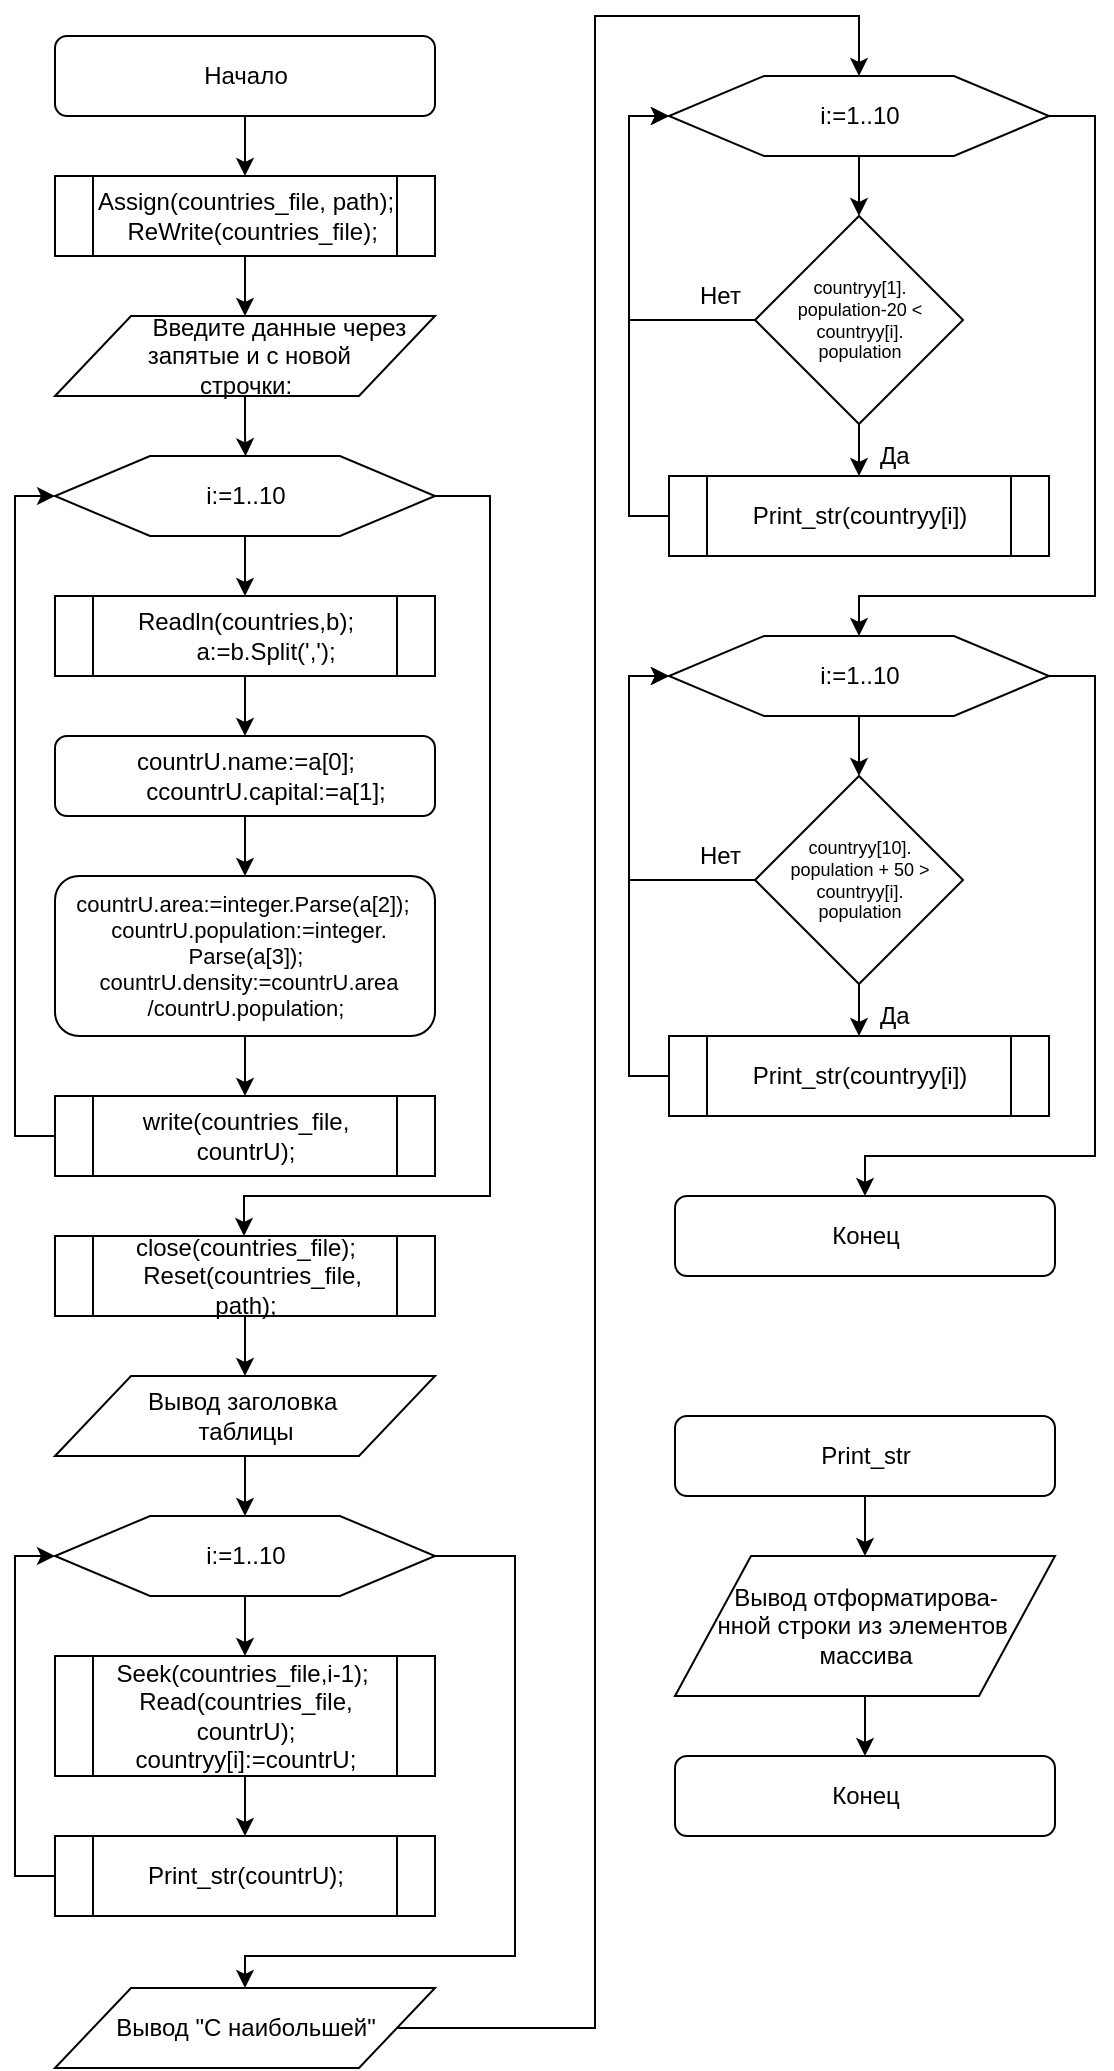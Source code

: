 <mxfile version="12.2.8" pages="1"><diagram id="uEKd1bKO2W12qdS3lmsV" name="Page-1"><mxGraphModel dx="1117" dy="999" grid="1" gridSize="10" guides="1" tooltips="1" connect="1" arrows="1" fold="1" page="1" pageScale="1" pageWidth="826" pageHeight="1169" math="0" shadow="0"><root><mxCell id="0"/><mxCell id="1" parent="0"/><mxCell id="1l5G_LiI9-MiY29V7-kR-7" style="edgeStyle=orthogonalEdgeStyle;rounded=0;orthogonalLoop=1;jettySize=auto;html=1;" edge="1" parent="1" source="kkYclSk8KQMGGhpeGAz3-1" target="1l5G_LiI9-MiY29V7-kR-5"><mxGeometry relative="1" as="geometry"/></mxCell><mxCell id="kkYclSk8KQMGGhpeGAz3-1" value="Начало" style="rounded=1;whiteSpace=wrap;html=1;" parent="1" vertex="1"><mxGeometry x="162.5" y="87" width="190" height="40" as="geometry"/></mxCell><mxCell id="kkYclSk8KQMGGhpeGAz3-4" style="edgeStyle=orthogonalEdgeStyle;rounded=0;orthogonalLoop=1;jettySize=auto;html=1;" parent="1" source="kkYclSk8KQMGGhpeGAz3-2" target="kkYclSk8KQMGGhpeGAz3-3" edge="1"><mxGeometry relative="1" as="geometry"/></mxCell><mxCell id="kkYclSk8KQMGGhpeGAz3-2" value="Print_str" style="rounded=1;whiteSpace=wrap;html=1;" parent="1" vertex="1"><mxGeometry x="472.5" y="777" width="190" height="40" as="geometry"/></mxCell><mxCell id="kkYclSk8KQMGGhpeGAz3-6" style="edgeStyle=orthogonalEdgeStyle;rounded=0;orthogonalLoop=1;jettySize=auto;html=1;entryX=0.5;entryY=0;entryDx=0;entryDy=0;" parent="1" source="kkYclSk8KQMGGhpeGAz3-3" target="kkYclSk8KQMGGhpeGAz3-5" edge="1"><mxGeometry relative="1" as="geometry"/></mxCell><mxCell id="kkYclSk8KQMGGhpeGAz3-3" value="Вывод отформатирова-&lt;br&gt;нной строки из элементов&amp;nbsp;&lt;br&gt;массива" style="shape=parallelogram;perimeter=parallelogramPerimeter;whiteSpace=wrap;html=1;" parent="1" vertex="1"><mxGeometry x="472.5" y="847" width="190" height="70" as="geometry"/></mxCell><mxCell id="kkYclSk8KQMGGhpeGAz3-5" value="Конец" style="rounded=1;whiteSpace=wrap;html=1;" parent="1" vertex="1"><mxGeometry x="472.5" y="947" width="190" height="40" as="geometry"/></mxCell><mxCell id="1l5G_LiI9-MiY29V7-kR-21" style="edgeStyle=orthogonalEdgeStyle;rounded=0;orthogonalLoop=1;jettySize=auto;html=1;entryX=0.5;entryY=0;entryDx=0;entryDy=0;" edge="1" parent="1" source="kkYclSk8KQMGGhpeGAz3-7" target="kkYclSk8KQMGGhpeGAz3-11"><mxGeometry relative="1" as="geometry"/></mxCell><mxCell id="kkYclSk8KQMGGhpeGAz3-7" value="&lt;div&gt;close(countries_file);&lt;/div&gt;&lt;div&gt;&amp;nbsp; Reset(countries_file, path);&lt;/div&gt;" style="shape=process;whiteSpace=wrap;html=1;backgroundOutline=1;" parent="1" vertex="1"><mxGeometry x="162.5" y="687" width="190" height="40" as="geometry"/></mxCell><mxCell id="1l5G_LiI9-MiY29V7-kR-31" style="edgeStyle=orthogonalEdgeStyle;rounded=0;orthogonalLoop=1;jettySize=auto;html=1;entryX=0.5;entryY=0;entryDx=0;entryDy=0;fontSize=9;" edge="1" parent="1" source="kkYclSk8KQMGGhpeGAz3-9" target="1l5G_LiI9-MiY29V7-kR-30"><mxGeometry relative="1" as="geometry"/></mxCell><mxCell id="1l5G_LiI9-MiY29V7-kR-35" style="edgeStyle=orthogonalEdgeStyle;rounded=0;orthogonalLoop=1;jettySize=auto;html=1;entryX=0;entryY=0.5;entryDx=0;entryDy=0;fontSize=9;" edge="1" parent="1" source="kkYclSk8KQMGGhpeGAz3-9" target="kkYclSk8KQMGGhpeGAz3-27"><mxGeometry relative="1" as="geometry"><Array as="points"><mxPoint x="449.5" y="229"/><mxPoint x="449.5" y="127"/></Array></mxGeometry></mxCell><mxCell id="kkYclSk8KQMGGhpeGAz3-9" value="countryy[1].&lt;br&gt;population-20 &amp;lt; countryy[i].&lt;br&gt;population" style="rhombus;whiteSpace=wrap;html=1;fontSize=9;" parent="1" vertex="1"><mxGeometry x="512.5" y="177" width="104" height="104" as="geometry"/></mxCell><mxCell id="kkYclSk8KQMGGhpeGAz3-18" style="edgeStyle=orthogonalEdgeStyle;rounded=0;orthogonalLoop=1;jettySize=auto;html=1;fontSize=10;" parent="1" target="kkYclSk8KQMGGhpeGAz3-14" edge="1"><mxGeometry relative="1" as="geometry"><mxPoint x="215.286" y="500" as="sourcePoint"/></mxGeometry></mxCell><mxCell id="1l5G_LiI9-MiY29V7-kR-23" style="edgeStyle=orthogonalEdgeStyle;rounded=0;orthogonalLoop=1;jettySize=auto;html=1;" edge="1" parent="1" source="kkYclSk8KQMGGhpeGAz3-11" target="kkYclSk8KQMGGhpeGAz3-13"><mxGeometry relative="1" as="geometry"/></mxCell><mxCell id="kkYclSk8KQMGGhpeGAz3-11" value="Вывод заголовка&amp;nbsp;&lt;br&gt;таблицы" style="shape=parallelogram;perimeter=parallelogramPerimeter;whiteSpace=wrap;html=1;" parent="1" vertex="1"><mxGeometry x="162.5" y="757" width="190" height="40" as="geometry"/></mxCell><mxCell id="1l5G_LiI9-MiY29V7-kR-24" style="edgeStyle=orthogonalEdgeStyle;rounded=0;orthogonalLoop=1;jettySize=auto;html=1;entryX=0.5;entryY=0;entryDx=0;entryDy=0;" edge="1" parent="1" source="kkYclSk8KQMGGhpeGAz3-13" target="kkYclSk8KQMGGhpeGAz3-20"><mxGeometry relative="1" as="geometry"/></mxCell><mxCell id="1l5G_LiI9-MiY29V7-kR-27" style="edgeStyle=orthogonalEdgeStyle;rounded=0;orthogonalLoop=1;jettySize=auto;html=1;" edge="1" parent="1" source="kkYclSk8KQMGGhpeGAz3-13" target="kkYclSk8KQMGGhpeGAz3-23"><mxGeometry relative="1" as="geometry"><Array as="points"><mxPoint x="392.5" y="847"/><mxPoint x="392.5" y="1047"/><mxPoint x="257.5" y="1047"/></Array></mxGeometry></mxCell><mxCell id="kkYclSk8KQMGGhpeGAz3-13" value="i:=1..10" style="shape=hexagon;perimeter=hexagonPerimeter2;whiteSpace=wrap;html=1;" parent="1" vertex="1"><mxGeometry x="162.5" y="827" width="190" height="40" as="geometry"/></mxCell><mxCell id="kkYclSk8KQMGGhpeGAz3-17" style="edgeStyle=orthogonalEdgeStyle;rounded=0;orthogonalLoop=1;jettySize=auto;html=1;fontSize=10;" parent="1" target="kkYclSk8KQMGGhpeGAz3-15" edge="1"><mxGeometry relative="1" as="geometry"><mxPoint x="215.286" y="570" as="sourcePoint"/></mxGeometry></mxCell><mxCell id="1l5G_LiI9-MiY29V7-kR-25" style="edgeStyle=orthogonalEdgeStyle;rounded=0;orthogonalLoop=1;jettySize=auto;html=1;entryX=0.5;entryY=0;entryDx=0;entryDy=0;" edge="1" parent="1" source="kkYclSk8KQMGGhpeGAz3-20" target="kkYclSk8KQMGGhpeGAz3-35"><mxGeometry relative="1" as="geometry"/></mxCell><mxCell id="kkYclSk8KQMGGhpeGAz3-20" value="&lt;div&gt;Seek(countries_file,i-1);&lt;span&gt;&amp;nbsp; Read(countries_file, countrU);&lt;/span&gt;&lt;/div&gt;&lt;div&gt;&lt;span&gt;countryy[i]:=countrU;&lt;br&gt;&lt;/span&gt;&lt;/div&gt;" style="shape=process;whiteSpace=wrap;html=1;backgroundOutline=1;" parent="1" vertex="1"><mxGeometry x="162.5" y="897" width="190" height="60" as="geometry"/></mxCell><mxCell id="1l5G_LiI9-MiY29V7-kR-28" style="edgeStyle=orthogonalEdgeStyle;rounded=0;orthogonalLoop=1;jettySize=auto;html=1;entryX=0.5;entryY=0;entryDx=0;entryDy=0;" edge="1" parent="1" source="kkYclSk8KQMGGhpeGAz3-23" target="kkYclSk8KQMGGhpeGAz3-27"><mxGeometry relative="1" as="geometry"><Array as="points"><mxPoint x="432.5" y="1083"/><mxPoint x="432.5" y="77"/><mxPoint x="564.5" y="77"/></Array></mxGeometry></mxCell><mxCell id="kkYclSk8KQMGGhpeGAz3-23" value="Вывод &quot;С наибольшей&quot;" style="shape=parallelogram;perimeter=parallelogramPerimeter;whiteSpace=wrap;html=1;" parent="1" vertex="1"><mxGeometry x="162.5" y="1063" width="190" height="40" as="geometry"/></mxCell><mxCell id="1l5G_LiI9-MiY29V7-kR-29" style="edgeStyle=orthogonalEdgeStyle;rounded=0;orthogonalLoop=1;jettySize=auto;html=1;fontSize=9;" edge="1" parent="1" source="kkYclSk8KQMGGhpeGAz3-27" target="kkYclSk8KQMGGhpeGAz3-9"><mxGeometry relative="1" as="geometry"/></mxCell><mxCell id="1l5G_LiI9-MiY29V7-kR-46" style="edgeStyle=orthogonalEdgeStyle;rounded=0;orthogonalLoop=1;jettySize=auto;html=1;entryX=0.5;entryY=0;entryDx=0;entryDy=0;fontSize=12;" edge="1" parent="1" source="kkYclSk8KQMGGhpeGAz3-27" target="1l5G_LiI9-MiY29V7-kR-41"><mxGeometry relative="1" as="geometry"><Array as="points"><mxPoint x="682.5" y="127"/><mxPoint x="682.5" y="367"/><mxPoint x="564.5" y="367"/></Array></mxGeometry></mxCell><mxCell id="kkYclSk8KQMGGhpeGAz3-27" value="i:=1..10" style="shape=hexagon;perimeter=hexagonPerimeter2;whiteSpace=wrap;html=1;" parent="1" vertex="1"><mxGeometry x="469.5" y="107" width="190" height="40" as="geometry"/></mxCell><mxCell id="1l5G_LiI9-MiY29V7-kR-26" style="edgeStyle=orthogonalEdgeStyle;rounded=0;orthogonalLoop=1;jettySize=auto;html=1;entryX=0;entryY=0.5;entryDx=0;entryDy=0;" edge="1" parent="1" source="kkYclSk8KQMGGhpeGAz3-35" target="kkYclSk8KQMGGhpeGAz3-13"><mxGeometry relative="1" as="geometry"><Array as="points"><mxPoint x="142.5" y="1007"/><mxPoint x="142.5" y="847"/></Array></mxGeometry></mxCell><mxCell id="kkYclSk8KQMGGhpeGAz3-35" value="Print_str(countrU);" style="shape=process;whiteSpace=wrap;html=1;backgroundOutline=1;" parent="1" vertex="1"><mxGeometry x="162.5" y="987" width="190" height="40" as="geometry"/></mxCell><mxCell id="1l5G_LiI9-MiY29V7-kR-11" style="edgeStyle=orthogonalEdgeStyle;rounded=0;orthogonalLoop=1;jettySize=auto;html=1;" edge="1" parent="1" target="1l5G_LiI9-MiY29V7-kR-10"><mxGeometry relative="1" as="geometry"><mxPoint x="257.786" y="337" as="sourcePoint"/></mxGeometry></mxCell><mxCell id="1l5G_LiI9-MiY29V7-kR-16" style="edgeStyle=orthogonalEdgeStyle;rounded=0;orthogonalLoop=1;jettySize=auto;html=1;" edge="1" parent="1" source="1l5G_LiI9-MiY29V7-kR-2" target="1l5G_LiI9-MiY29V7-kR-3"><mxGeometry relative="1" as="geometry"/></mxCell><mxCell id="1l5G_LiI9-MiY29V7-kR-2" value="&lt;div&gt;countrU.name:=a[0];&lt;/div&gt;&lt;div&gt;&amp;nbsp; &amp;nbsp; &amp;nbsp; ccountrU.capital:=a[1];&lt;/div&gt;" style="rounded=1;whiteSpace=wrap;html=1;" vertex="1" parent="1"><mxGeometry x="162.5" y="437" width="190" height="40" as="geometry"/></mxCell><mxCell id="1l5G_LiI9-MiY29V7-kR-17" style="edgeStyle=orthogonalEdgeStyle;rounded=0;orthogonalLoop=1;jettySize=auto;html=1;entryX=0.5;entryY=0;entryDx=0;entryDy=0;" edge="1" parent="1" source="1l5G_LiI9-MiY29V7-kR-3" target="1l5G_LiI9-MiY29V7-kR-4"><mxGeometry relative="1" as="geometry"/></mxCell><mxCell id="1l5G_LiI9-MiY29V7-kR-3" value="&lt;div style=&quot;font-size: 11px&quot;&gt;countrU.area:=integer.Parse(a[2]);&amp;nbsp; &amp;nbsp;countrU.population:=integer.&lt;/div&gt;&lt;div style=&quot;font-size: 11px&quot;&gt;Parse(a[3]);&lt;/div&gt;&lt;div style=&quot;font-size: 11px&quot;&gt;&amp;nbsp;countrU.density:=countrU.area&lt;/div&gt;&lt;div style=&quot;font-size: 11px&quot;&gt;/countrU.population;&lt;/div&gt;" style="rounded=1;whiteSpace=wrap;html=1;fontSize=11;" vertex="1" parent="1"><mxGeometry x="162.5" y="507" width="190" height="80" as="geometry"/></mxCell><mxCell id="1l5G_LiI9-MiY29V7-kR-18" style="edgeStyle=orthogonalEdgeStyle;rounded=0;orthogonalLoop=1;jettySize=auto;html=1;entryX=0;entryY=0.5;entryDx=0;entryDy=0;" edge="1" parent="1" source="1l5G_LiI9-MiY29V7-kR-4" target="1l5G_LiI9-MiY29V7-kR-10"><mxGeometry relative="1" as="geometry"><Array as="points"><mxPoint x="142.5" y="637"/><mxPoint x="142.5" y="317"/></Array></mxGeometry></mxCell><mxCell id="1l5G_LiI9-MiY29V7-kR-4" value="write(countries_file, countrU);" style="shape=process;whiteSpace=wrap;html=1;backgroundOutline=1;" vertex="1" parent="1"><mxGeometry x="162.5" y="617" width="190" height="40" as="geometry"/></mxCell><mxCell id="1l5G_LiI9-MiY29V7-kR-8" style="edgeStyle=orthogonalEdgeStyle;rounded=0;orthogonalLoop=1;jettySize=auto;html=1;entryX=0.5;entryY=0;entryDx=0;entryDy=0;" edge="1" parent="1" source="1l5G_LiI9-MiY29V7-kR-5" target="1l5G_LiI9-MiY29V7-kR-6"><mxGeometry relative="1" as="geometry"/></mxCell><mxCell id="1l5G_LiI9-MiY29V7-kR-5" value="&lt;div&gt;Assign(countries_file, path);&lt;/div&gt;&lt;div&gt;&amp;nbsp; ReWrite(countries_file);&lt;/div&gt;" style="shape=process;whiteSpace=wrap;html=1;backgroundOutline=1;" vertex="1" parent="1"><mxGeometry x="162.5" y="157" width="190" height="40" as="geometry"/></mxCell><mxCell id="1l5G_LiI9-MiY29V7-kR-12" style="edgeStyle=orthogonalEdgeStyle;rounded=0;orthogonalLoop=1;jettySize=auto;html=1;entryX=0.5;entryY=0;entryDx=0;entryDy=0;" edge="1" parent="1" source="1l5G_LiI9-MiY29V7-kR-6"><mxGeometry relative="1" as="geometry"><mxPoint x="257.786" y="297.143" as="targetPoint"/></mxGeometry></mxCell><mxCell id="1l5G_LiI9-MiY29V7-kR-6" value="&amp;nbsp; &amp;nbsp; &amp;nbsp; &amp;nbsp; &amp;nbsp; Введите данные через&lt;br&gt;&amp;nbsp;запятые и с новой &lt;br&gt;строчки:" style="shape=parallelogram;perimeter=parallelogramPerimeter;whiteSpace=wrap;html=1;" vertex="1" parent="1"><mxGeometry x="162.5" y="227" width="190" height="40" as="geometry"/></mxCell><mxCell id="1l5G_LiI9-MiY29V7-kR-14" style="edgeStyle=orthogonalEdgeStyle;rounded=0;orthogonalLoop=1;jettySize=auto;html=1;entryX=0.5;entryY=0;entryDx=0;entryDy=0;" edge="1" parent="1" source="1l5G_LiI9-MiY29V7-kR-10" target="1l5G_LiI9-MiY29V7-kR-13"><mxGeometry relative="1" as="geometry"/></mxCell><mxCell id="1l5G_LiI9-MiY29V7-kR-19" style="edgeStyle=orthogonalEdgeStyle;rounded=0;orthogonalLoop=1;jettySize=auto;html=1;" edge="1" parent="1" source="1l5G_LiI9-MiY29V7-kR-10" target="kkYclSk8KQMGGhpeGAz3-7"><mxGeometry relative="1" as="geometry"><Array as="points"><mxPoint x="380" y="317"/><mxPoint x="380" y="667"/><mxPoint x="257" y="667"/></Array></mxGeometry></mxCell><mxCell id="1l5G_LiI9-MiY29V7-kR-10" value="i:=1..10" style="shape=hexagon;perimeter=hexagonPerimeter2;whiteSpace=wrap;html=1;" vertex="1" parent="1"><mxGeometry x="162.5" y="297" width="190" height="40" as="geometry"/></mxCell><mxCell id="1l5G_LiI9-MiY29V7-kR-15" style="edgeStyle=orthogonalEdgeStyle;rounded=0;orthogonalLoop=1;jettySize=auto;html=1;entryX=0.5;entryY=0;entryDx=0;entryDy=0;" edge="1" parent="1" source="1l5G_LiI9-MiY29V7-kR-13" target="1l5G_LiI9-MiY29V7-kR-2"><mxGeometry relative="1" as="geometry"/></mxCell><mxCell id="1l5G_LiI9-MiY29V7-kR-13" value="&lt;div&gt;Readln(countries,b);&lt;/div&gt;&lt;div&gt;&amp;nbsp; &amp;nbsp; &amp;nbsp; a:=b.Split(',');&lt;/div&gt;" style="shape=process;whiteSpace=wrap;html=1;backgroundOutline=1;" vertex="1" parent="1"><mxGeometry x="162.5" y="367" width="190" height="40" as="geometry"/></mxCell><mxCell id="1l5G_LiI9-MiY29V7-kR-34" style="edgeStyle=orthogonalEdgeStyle;rounded=0;orthogonalLoop=1;jettySize=auto;html=1;entryX=0;entryY=0.5;entryDx=0;entryDy=0;fontSize=9;" edge="1" parent="1" source="1l5G_LiI9-MiY29V7-kR-30" target="kkYclSk8KQMGGhpeGAz3-27"><mxGeometry relative="1" as="geometry"><Array as="points"><mxPoint x="449.5" y="327"/><mxPoint x="449.5" y="127"/></Array></mxGeometry></mxCell><mxCell id="1l5G_LiI9-MiY29V7-kR-30" value="Print_str(countryy[i])" style="shape=process;whiteSpace=wrap;html=1;backgroundOutline=1;fontSize=12;" vertex="1" parent="1"><mxGeometry x="469.5" y="307" width="190" height="40" as="geometry"/></mxCell><mxCell id="1l5G_LiI9-MiY29V7-kR-33" value="Да" style="text;html=1;resizable=0;points=[];autosize=1;align=left;verticalAlign=top;spacingTop=-4;fontSize=12;" vertex="1" parent="1"><mxGeometry x="572.5" y="287" width="30" height="10" as="geometry"/></mxCell><mxCell id="1l5G_LiI9-MiY29V7-kR-36" value="Нет" style="text;html=1;resizable=0;points=[];autosize=1;align=left;verticalAlign=top;spacingTop=-4;fontSize=12;" vertex="1" parent="1"><mxGeometry x="482.5" y="207" width="30" height="10" as="geometry"/></mxCell><mxCell id="1l5G_LiI9-MiY29V7-kR-37" style="edgeStyle=orthogonalEdgeStyle;rounded=0;orthogonalLoop=1;jettySize=auto;html=1;entryX=0.5;entryY=0;entryDx=0;entryDy=0;fontSize=9;" edge="1" source="1l5G_LiI9-MiY29V7-kR-39" target="1l5G_LiI9-MiY29V7-kR-43" parent="1"><mxGeometry relative="1" as="geometry"/></mxCell><mxCell id="1l5G_LiI9-MiY29V7-kR-38" style="edgeStyle=orthogonalEdgeStyle;rounded=0;orthogonalLoop=1;jettySize=auto;html=1;entryX=0;entryY=0.5;entryDx=0;entryDy=0;fontSize=9;" edge="1" source="1l5G_LiI9-MiY29V7-kR-39" target="1l5G_LiI9-MiY29V7-kR-41" parent="1"><mxGeometry relative="1" as="geometry"><Array as="points"><mxPoint x="449.5" y="509"/><mxPoint x="449.5" y="407"/></Array></mxGeometry></mxCell><mxCell id="1l5G_LiI9-MiY29V7-kR-39" value="countryy[10].&lt;br&gt;population&amp;nbsp;+ 50 &amp;gt; countryy[i].&lt;br&gt;population" style="rhombus;whiteSpace=wrap;html=1;fontSize=9;" vertex="1" parent="1"><mxGeometry x="512.5" y="457" width="104" height="104" as="geometry"/></mxCell><mxCell id="1l5G_LiI9-MiY29V7-kR-40" style="edgeStyle=orthogonalEdgeStyle;rounded=0;orthogonalLoop=1;jettySize=auto;html=1;fontSize=9;" edge="1" source="1l5G_LiI9-MiY29V7-kR-41" target="1l5G_LiI9-MiY29V7-kR-39" parent="1"><mxGeometry relative="1" as="geometry"/></mxCell><mxCell id="1l5G_LiI9-MiY29V7-kR-48" style="edgeStyle=orthogonalEdgeStyle;rounded=0;orthogonalLoop=1;jettySize=auto;html=1;fontSize=12;" edge="1" parent="1" source="1l5G_LiI9-MiY29V7-kR-41" target="1l5G_LiI9-MiY29V7-kR-47"><mxGeometry relative="1" as="geometry"><Array as="points"><mxPoint x="682.5" y="407"/><mxPoint x="682.5" y="647"/><mxPoint x="567.5" y="647"/></Array></mxGeometry></mxCell><mxCell id="1l5G_LiI9-MiY29V7-kR-41" value="i:=1..10" style="shape=hexagon;perimeter=hexagonPerimeter2;whiteSpace=wrap;html=1;" vertex="1" parent="1"><mxGeometry x="469.5" y="387" width="190" height="40" as="geometry"/></mxCell><mxCell id="1l5G_LiI9-MiY29V7-kR-42" style="edgeStyle=orthogonalEdgeStyle;rounded=0;orthogonalLoop=1;jettySize=auto;html=1;entryX=0;entryY=0.5;entryDx=0;entryDy=0;fontSize=9;" edge="1" source="1l5G_LiI9-MiY29V7-kR-43" target="1l5G_LiI9-MiY29V7-kR-41" parent="1"><mxGeometry relative="1" as="geometry"><Array as="points"><mxPoint x="449.5" y="607"/><mxPoint x="449.5" y="407"/></Array></mxGeometry></mxCell><mxCell id="1l5G_LiI9-MiY29V7-kR-43" value="Print_str(countryy[i])" style="shape=process;whiteSpace=wrap;html=1;backgroundOutline=1;fontSize=12;" vertex="1" parent="1"><mxGeometry x="469.5" y="587" width="190" height="40" as="geometry"/></mxCell><mxCell id="1l5G_LiI9-MiY29V7-kR-44" value="Да" style="text;html=1;resizable=0;points=[];autosize=1;align=left;verticalAlign=top;spacingTop=-4;fontSize=12;" vertex="1" parent="1"><mxGeometry x="572.5" y="567" width="30" height="10" as="geometry"/></mxCell><mxCell id="1l5G_LiI9-MiY29V7-kR-45" value="Нет" style="text;html=1;resizable=0;points=[];autosize=1;align=left;verticalAlign=top;spacingTop=-4;fontSize=12;" vertex="1" parent="1"><mxGeometry x="482.5" y="487" width="30" height="10" as="geometry"/></mxCell><mxCell id="1l5G_LiI9-MiY29V7-kR-47" value="Конец" style="rounded=1;whiteSpace=wrap;html=1;fontSize=12;" vertex="1" parent="1"><mxGeometry x="472.5" y="667" width="190" height="40" as="geometry"/></mxCell></root></mxGraphModel></diagram></mxfile>